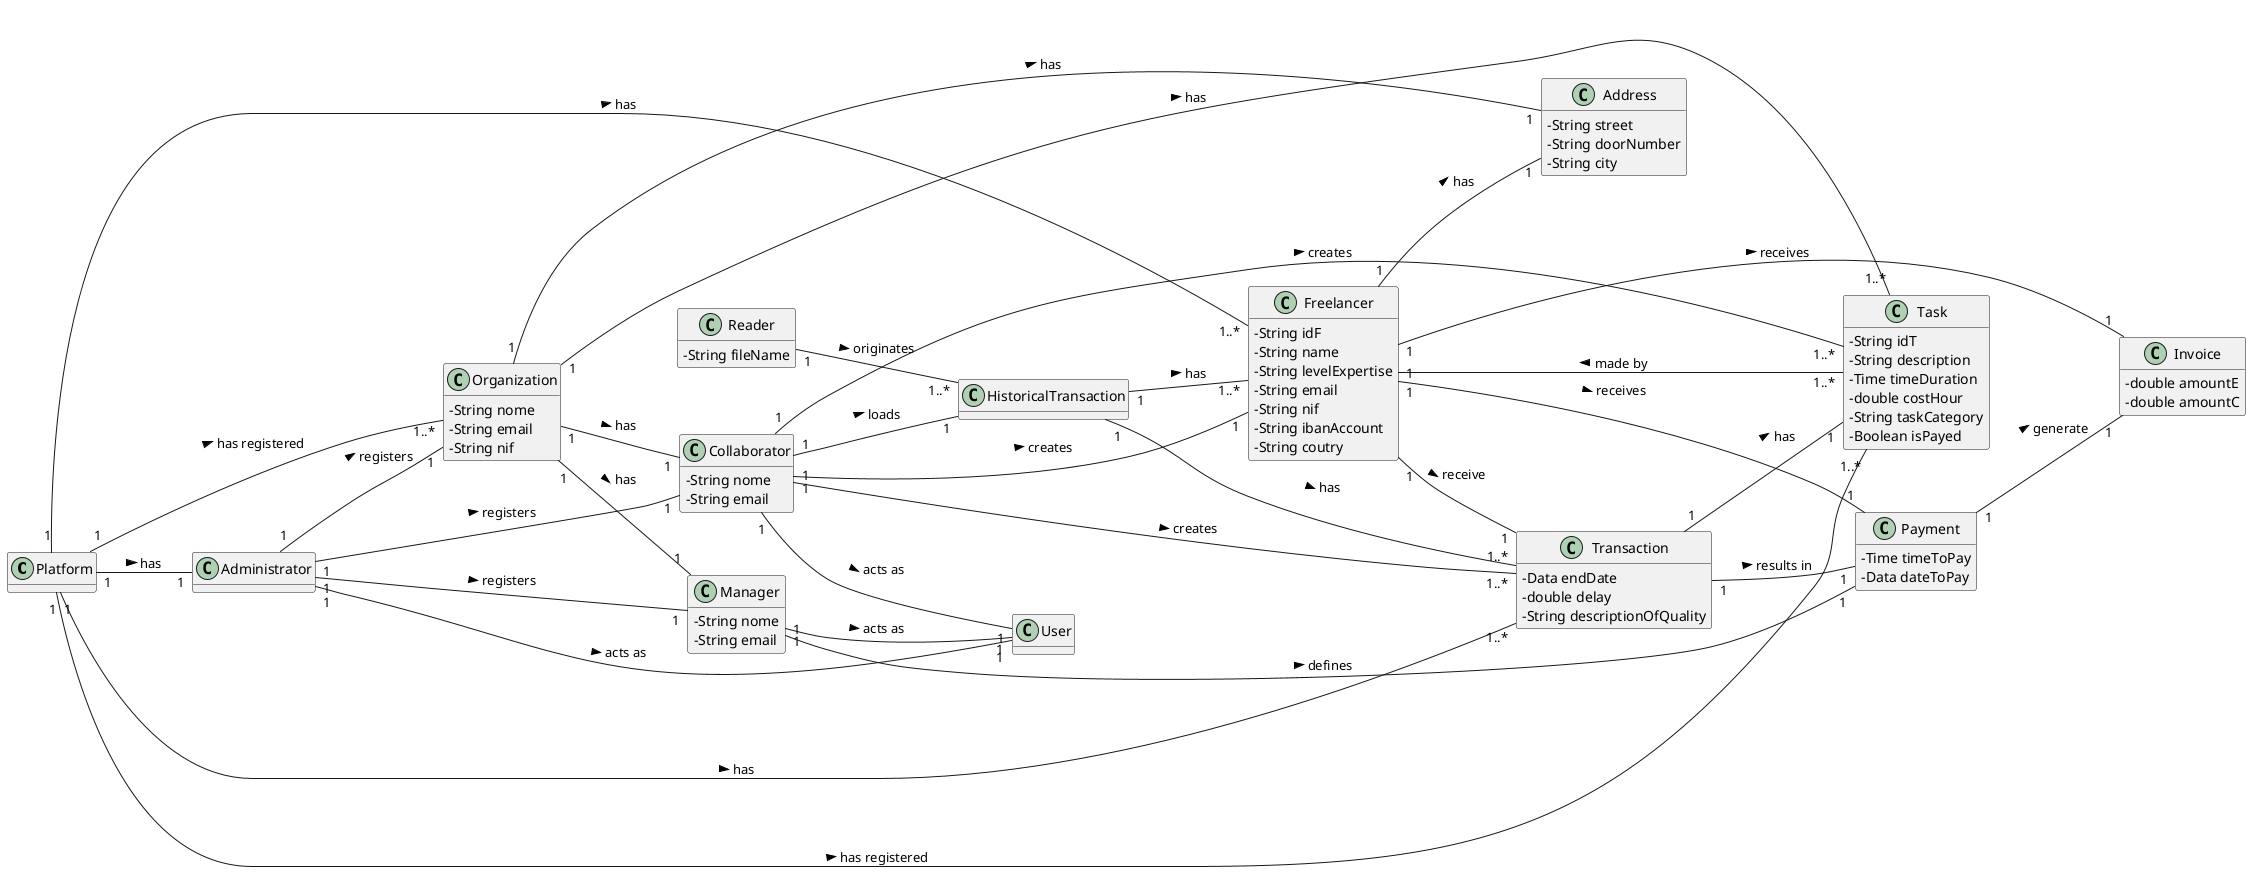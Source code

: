 @startuml
skinparam classAttributeIconSize 0
hide methods
left to right direction

class Platform{
}
class Freelancer {
  -String idF
  -String name
  -String levelExpertise
  -String email
  -String nif
  -String ibanAccount
  -String coutry
}

class Organization {
  -String nome
  -String email
  -String nif
}

class Collaborator{
  -String nome
  -String email
}

class Task {
  -String idT
  -String description
  -Time timeDuration
  -double costHour
  -String taskCategory
  -Boolean isPayed
}

class Manager {
  -String nome
  -String email
}

class User {
}

class Invoice {
  -double amountE
  -double amountC
}

class Transaction {
  -Data endDate
  -double delay
  -String descriptionOfQuality
}

class Address{
  -String street
  -String doorNumber
  -String city
}

class Administrator {
}

class Payment{
  -Time timeToPay
  -Data dateToPay
}

class Reader {
  -String fileName
}

class HistoricalTransaction{
}

Freelancer "1" -- "1" Transaction: receive >
Freelancer "1" -- "1" Invoice: receives > 
Freelancer "1" -- "1" Payment: receives >
Freelancer "1" -- "1" Address: has >

Task "1..*" -- "1" Freelancer: made by >

Platform "1" -- "1..*" Transaction: has >
Platform "1" -- "1" Administrator: has >
Platform "1" -- "1..*" Organization: has registered >
Platform "1" -- "1..*" Freelancer: has >
Platform "1" -- "1..*" Task: has registered >

Organization "1" -- "1" Address: has >
Organization "1" -- "1" Manager: has >
Organization "1" -- "1" Collaborator: has >
Organization "1" -- "1..*" Task: has >

Manager "1" -- "1" User: acts as >
Manager "1" -- "1" Payment: defines >

Administrator "1" -- "1" Organization: registers >
Administrator "1" -- "1" User: acts as >
Administrator "1" -- "1" Collaborator: registers >
Administrator "1" -- "1" Manager: registers >

Transaction "1" -- "1" Payment: results in >
Transaction "1" -- "1" Task: has >


Payment "1" -- "1" Invoice: generate >


Reader "1" -- "1..*" HistoricalTransaction: originates >

HistoricalTransaction "1" -- "1..*" Transaction: has >
HistoricalTransaction "1" -- "1..*" Freelancer: has >

Collaborator "1" -- "1" Freelancer: creates >
Collaborator "1" -- "1..*" Task: creates >
Collaborator "1" -- "1..*" Transaction: creates >
Collaborator "1" -- "1" User: acts as >
Collaborator "1" -- "1" HistoricalTransaction: loads >



@enduml



